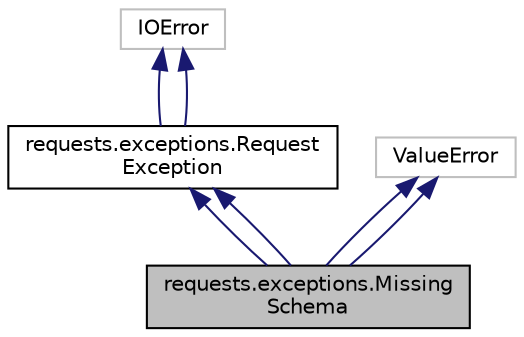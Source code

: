 digraph "requests.exceptions.MissingSchema"
{
 // LATEX_PDF_SIZE
  edge [fontname="Helvetica",fontsize="10",labelfontname="Helvetica",labelfontsize="10"];
  node [fontname="Helvetica",fontsize="10",shape=record];
  Node1 [label="requests.exceptions.Missing\lSchema",height=0.2,width=0.4,color="black", fillcolor="grey75", style="filled", fontcolor="black",tooltip=" "];
  Node2 -> Node1 [dir="back",color="midnightblue",fontsize="10",style="solid",fontname="Helvetica"];
  Node2 [label="requests.exceptions.Request\lException",height=0.2,width=0.4,color="black", fillcolor="white", style="filled",URL="$classrequests_1_1exceptions_1_1RequestException.html",tooltip=" "];
  Node3 -> Node2 [dir="back",color="midnightblue",fontsize="10",style="solid",fontname="Helvetica"];
  Node3 [label="IOError",height=0.2,width=0.4,color="grey75", fillcolor="white", style="filled",tooltip=" "];
  Node3 -> Node2 [dir="back",color="midnightblue",fontsize="10",style="solid",fontname="Helvetica"];
  Node4 -> Node1 [dir="back",color="midnightblue",fontsize="10",style="solid",fontname="Helvetica"];
  Node4 [label="ValueError",height=0.2,width=0.4,color="grey75", fillcolor="white", style="filled",tooltip=" "];
  Node2 -> Node1 [dir="back",color="midnightblue",fontsize="10",style="solid",fontname="Helvetica"];
  Node4 -> Node1 [dir="back",color="midnightblue",fontsize="10",style="solid",fontname="Helvetica"];
}
